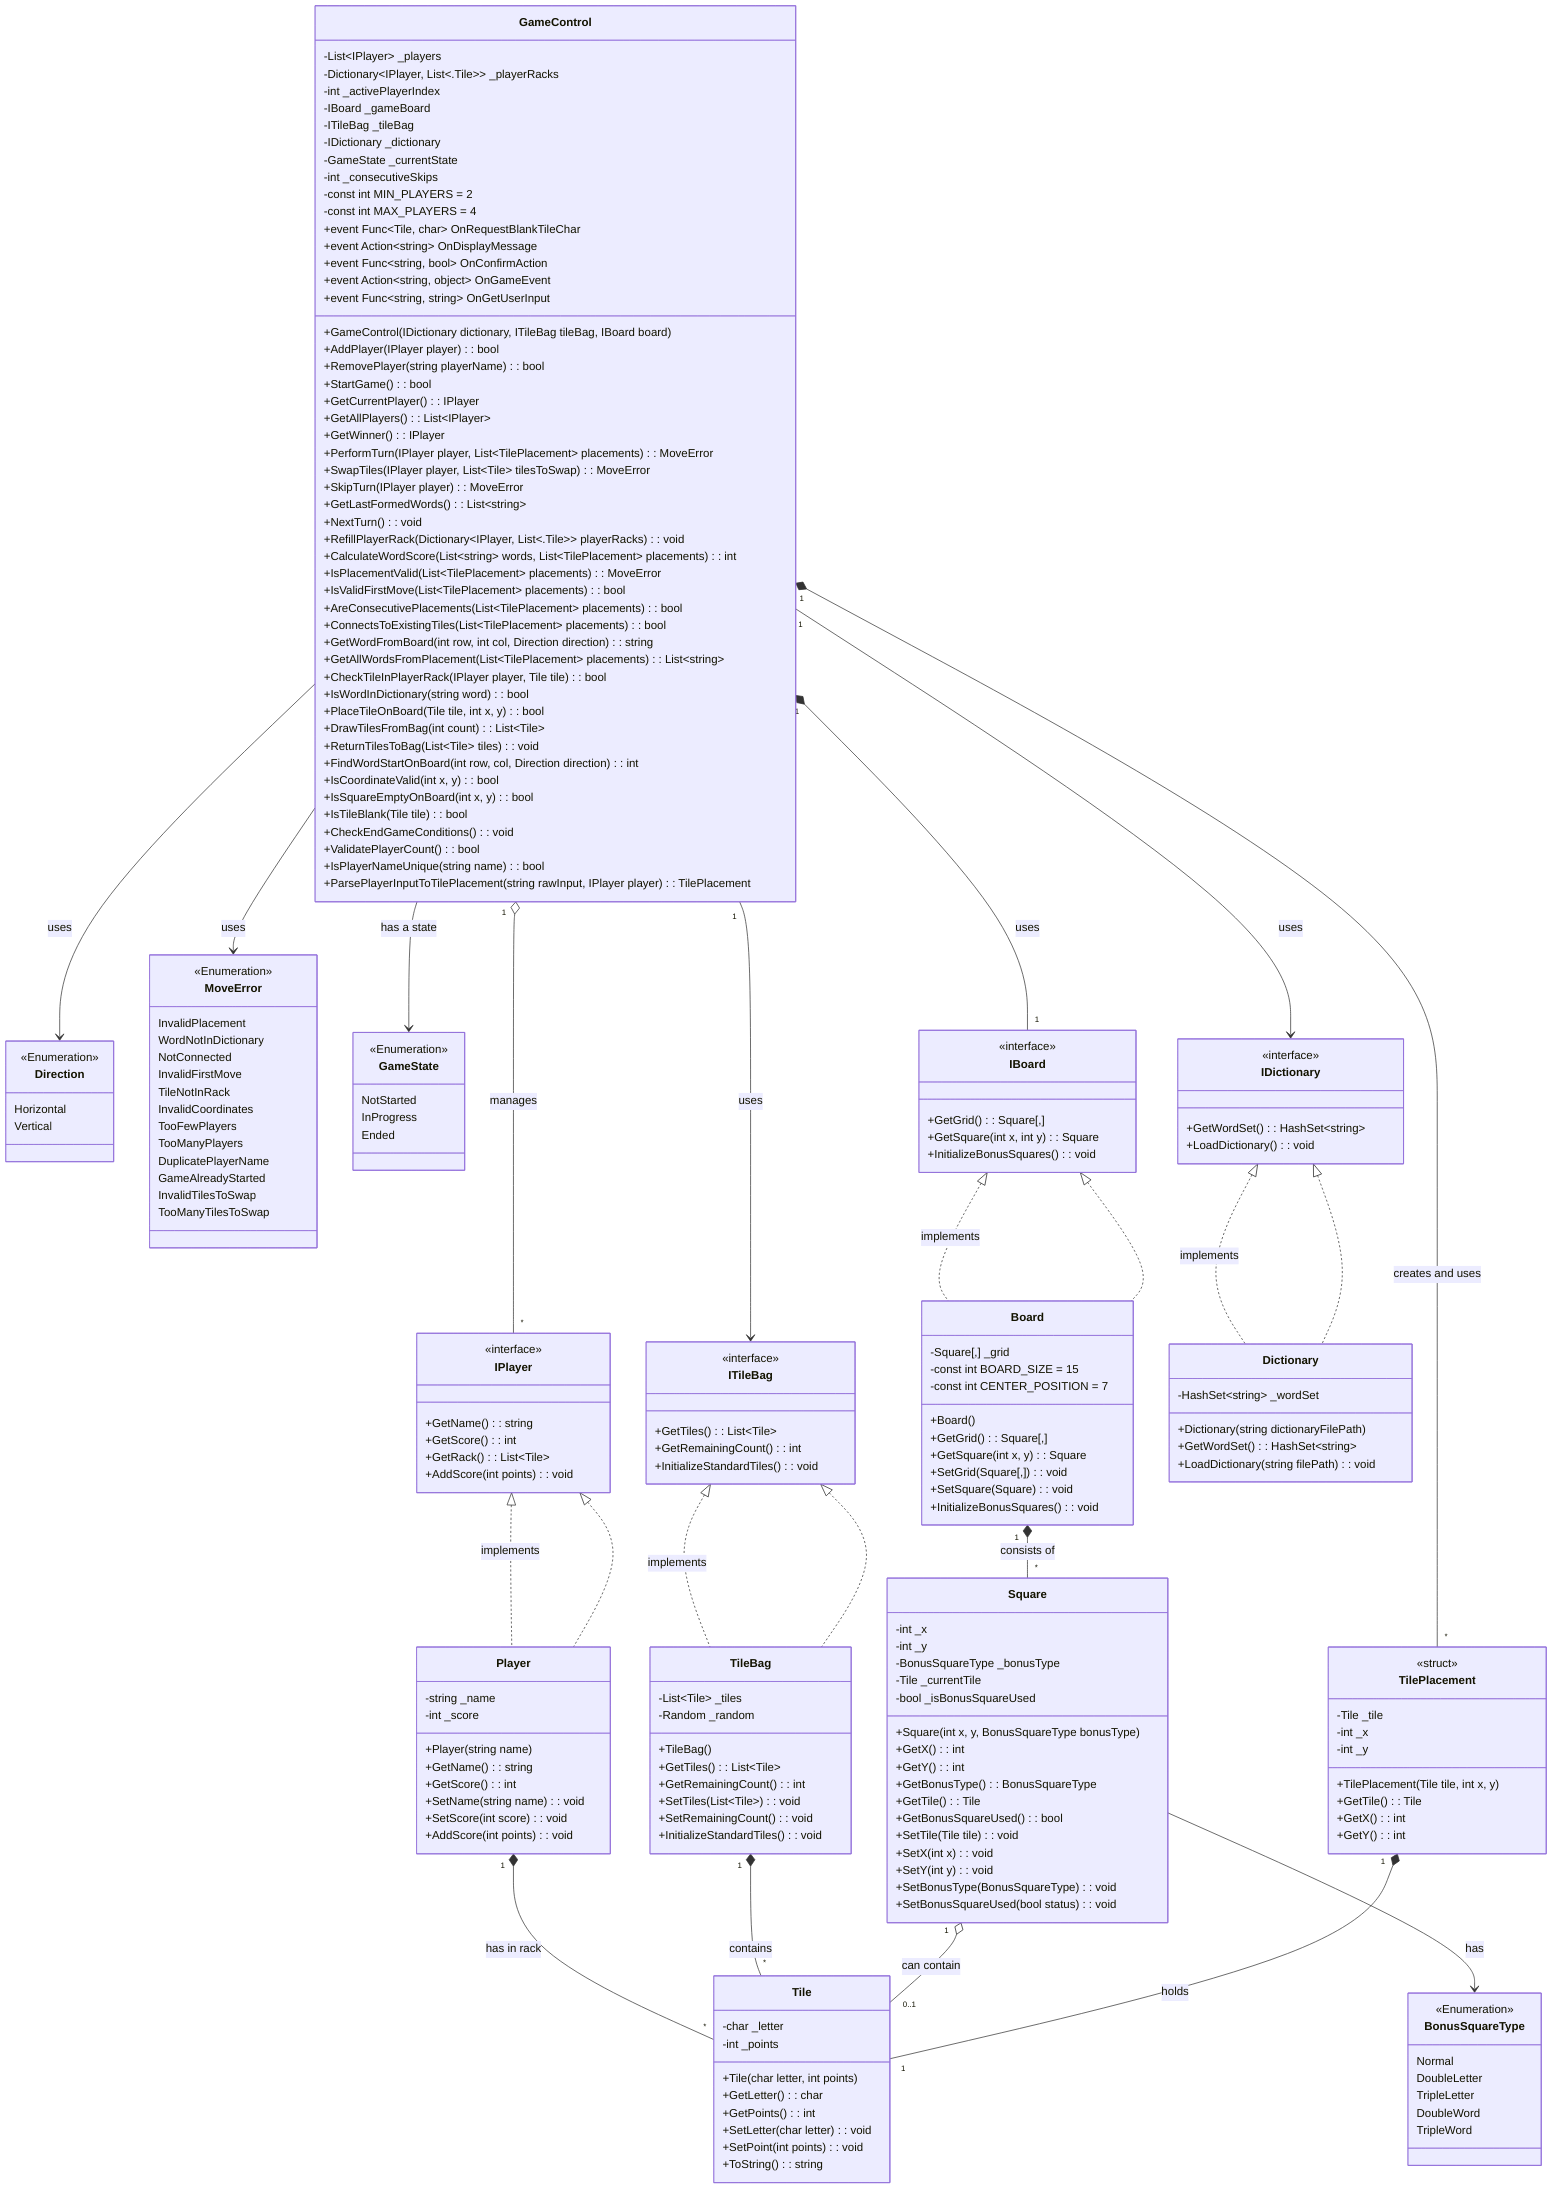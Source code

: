 classDiagram
    direction TB

    %% ENUMS
    class BonusSquareType {
        <<Enumeration>>
        Normal
        DoubleLetter
        TripleLetter
        DoubleWord
        TripleWord
    }

    %% class TurnActionType {
    %%     <<Enumeration>>
    %%     PlaceWord
    %%     SwapTiles
    %%     SkipTurn
    %%     QuitGame
    %%     ShuffleTiles
    %% }

    class Direction {
        <<Enumeration>>
        Horizontal
        Vertical
    }

    class MoveError {
        <<Enumeration>>
        InvalidPlacement
        WordNotInDictionary
        NotConnected
        InvalidFirstMove
        TileNotInRack
        InvalidCoordinates
        TooFewPlayers
        TooManyPlayers
        DuplicatePlayerName
        GameAlreadyStarted
        InvalidTilesToSwap
        TooManyTilesToSwap
    }

    class GameState {
        <<Enumeration>>
        NotStarted
        InProgress
        Ended
    }

    %% INTERFACES
    class IDictionary {
        <<interface>>
        +GetWordSet() : HashSet~string~
        +LoadDictionary() : void
    }

    class ITileBag {
        <<interface>>
        +GetTiles() : List~Tile~
        +GetRemainingCount() : int
        +InitializeStandardTiles() : void
    }

    class IPlayer {
        <<interface>>
        +GetName() : string
        +GetScore() : int
        +GetRack() : List~Tile~
        +AddScore(int points) : void
    }

    class IBoard {
        <<interface>>
        +GetGrid() : Square[,]
        +GetSquare(int x, int y) : Square
        +InitializeBonusSquares() : void
    }

    %% CORE GAME CLASSES
    class GameControl {
        -List~IPlayer~ _players
        -Dictionary~IPlayer, List<.Tile>~ _playerRacks
        -int _activePlayerIndex
        -IBoard _gameBoard
        -ITileBag _tileBag
        -IDictionary _dictionary
        -GameState _currentState 
        -int _consecutiveSkips
        -const int MIN_PLAYERS = 2
        -const int MAX_PLAYERS = 4

        +event Func~Tile, char~ OnRequestBlankTileChar
        +event Action~string~ OnDisplayMessage
        +event Func~string, bool~ OnConfirmAction
        +event Action~string, object~ OnGameEvent
        +event Func~string, string~ OnGetUserInput

        +GameControl(IDictionary dictionary, ITileBag tileBag, IBoard board)
        +AddPlayer(IPlayer player) : bool
        +RemovePlayer(string playerName) : bool
        +StartGame() : bool
        +GetCurrentPlayer() : IPlayer
        +GetAllPlayers() : List~IPlayer~
        +GetWinner() : IPlayer

        +PerformTurn(IPlayer player, List~TilePlacement~ placements) : MoveError
        +SwapTiles(IPlayer player, List~Tile~ tilesToSwap) : MoveError
        +SkipTurn(IPlayer player) : MoveError
        +GetLastFormedWords() : List~string~
        +NextTurn() : void
        +RefillPlayerRack(Dictionary~IPlayer, List<.Tile>~ playerRacks) : void

        +CalculateWordScore(List~string~ words, List~TilePlacement~ placements) : int
        +IsPlacementValid(List~TilePlacement~ placements) : MoveError
        +IsValidFirstMove(List~TilePlacement~ placements) : bool
        +AreConsecutivePlacements(List~TilePlacement~ placements) : bool
        +ConnectsToExistingTiles(List~TilePlacement~ placements) : bool
        +GetWordFromBoard(int row, int col, Direction direction) : string
        +GetAllWordsFromPlacement(List~TilePlacement~ placements) : List~string~
        +CheckTileInPlayerRack(IPlayer player, Tile tile) : bool
        +IsWordInDictionary(string word) : bool
        +PlaceTileOnBoard(Tile tile, int x, y) : bool
        +DrawTilesFromBag(int count) : List~Tile~
        +ReturnTilesToBag(List~Tile~ tiles) : void
        +FindWordStartOnBoard(int row, col, Direction direction) : int
        +IsCoordinateValid(int x, y) : bool
        +IsSquareEmptyOnBoard(int x, y) : bool
        +IsTileBlank(Tile tile) : bool

        +CheckEndGameConditions() : void 
        +ValidatePlayerCount() : bool
        +IsPlayerNameUnique(string name) : bool

        +ParsePlayerInputToTilePlacement(string rawInput, IPlayer player) : TilePlacement
    }

    class Player {
        -string _name
        -int _score
        %% -List~Tile~ _rack

        +Player(string name)
        +GetName() : string
        +GetScore() : int
        %% +GetRack() : List~Tile~
        +SetName(string name) : void
        +SetScore(int score) : void
        +AddScore(int points) : void
    }
    IPlayer <|.. Player : implements

    class Tile {
        -char _letter
        -int _points

        +Tile(char letter, int points)
        +GetLetter() : char
        +GetPoints() : int
        +SetLetter(char letter) : void
        +SetPoint(int points) : void
        +ToString() : string
    }

    class TileBag {
        -List~Tile~ _tiles
        -Random _random

        +TileBag()
        +GetTiles() : List~Tile~
        +GetRemainingCount() : int
        +SetTiles(List~Tile~) : void
        +SetRemainingCount() : void
        +InitializeStandardTiles() : void
    }
    ITileBag <|.. TileBag : implements

    class Board {
        -Square[,] _grid
        -const int BOARD_SIZE = 15
        -const int CENTER_POSITION = 7

        +Board()
        +GetGrid() : Square[,]
        +GetSquare(int x, y) : Square
        +SetGrid(Square[,]) : void
        +SetSquare(Square) : void
        +InitializeBonusSquares() : void
    }
    IBoard <|.. Board : implements

    class Square {
        -int _x
        -int _y
        -BonusSquareType _bonusType
        -Tile _currentTile
        -bool _isBonusSquareUsed

        +Square(int x, y, BonusSquareType bonusType)
        +GetX() : int
        +GetY() : int
        +GetBonusType() : BonusSquareType
        +GetTile() : Tile
        +GetBonusSquareUsed() : bool
        +SetTile(Tile tile) : void
        +SetX(int x) : void
        +SetY(int y) : void
        +SetBonusType(BonusSquareType) : void
        +SetBonusSquareUsed(bool status) : void
    }

    class Dictionary {
        -HashSet~string~ _wordSet

        +Dictionary(string dictionaryFilePath)
        +GetWordSet() : HashSet~string~
        +LoadDictionary(string filePath) : void
    }
    IDictionary <|.. Dictionary : implements

    %% HELPER CLASSES
    class TilePlacement {
        <<struct>>
        -Tile _tile
        -int _x
        -int _y

        +TilePlacement(Tile tile, int x, y)
        +GetTile() : Tile
        +GetX() : int
        +GetY() : int
    }

    %% RELATIONSHIPS
    GameControl "1" o-- "*" IPlayer : manages
    GameControl "1" *-- "1" IBoard : uses
    GameControl "1" --> ITileBag : uses
    GameControl "1" --> IDictionary : uses
    GameControl --> MoveError : uses
    GameControl --> Direction : uses
    GameControl "1" *-- "*" TilePlacement : creates and uses
    GameControl --> GameState : has a state

    IPlayer <|.. Player
    ITileBag <|.. TileBag
    IBoard <|.. Board
    IDictionary <|.. Dictionary

    Player "1" *-- "*" Tile : has in rack
    TileBag "1" *-- "*" Tile : contains
    Board "1" *-- "*" Square : consists of
    Square "1" o-- "0..1" Tile : can contain
    Square --> BonusSquareType : has

    TilePlacement "1" *-- "1" Tile : holds